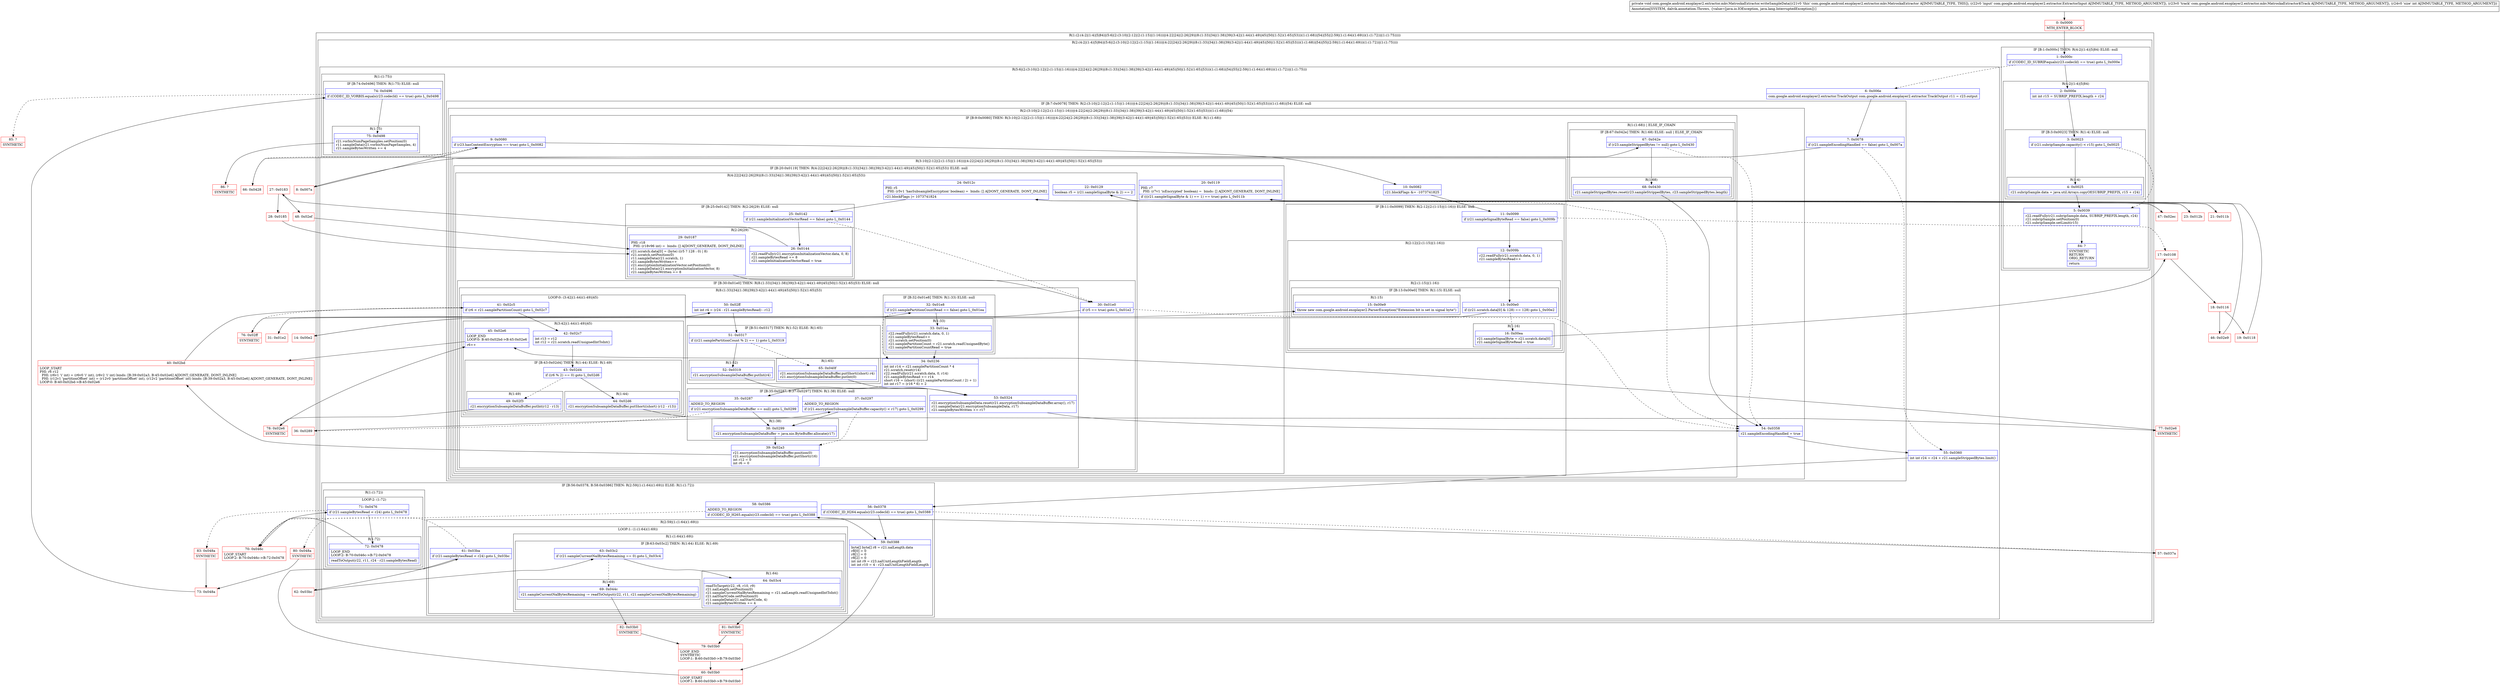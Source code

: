 digraph "CFG forcom.google.android.exoplayer2.extractor.mkv.MatroskaExtractor.writeSampleData(Lcom\/google\/android\/exoplayer2\/extractor\/ExtractorInput;Lcom\/google\/android\/exoplayer2\/extractor\/mkv\/MatroskaExtractor$Track;I)V" {
subgraph cluster_Region_1891183966 {
label = "R(1:(2:(4:2|(1:4)|5|84)|(5:6|(2:(3:10|(2:12|(2:(1:15)|(1:16)))|(4:22|24|(2:26|29)|(8:(1:33)|34|(1:38)|39|(3:42|(1:44)(1:49)|45)|50|(1:52)(1:65)|53)))(1:(1:68))|54)|55|(2:59|(1:(1:64)(1:69)))(1:(1:72))|(1:(1:75)))))";
node [shape=record,color=blue];
subgraph cluster_Region_1652751479 {
label = "R(2:(4:2|(1:4)|5|84)|(5:6|(2:(3:10|(2:12|(2:(1:15)|(1:16)))|(4:22|24|(2:26|29)|(8:(1:33)|34|(1:38)|39|(3:42|(1:44)(1:49)|45)|50|(1:52)(1:65)|53)))(1:(1:68))|54)|55|(2:59|(1:(1:64)(1:69)))(1:(1:72))|(1:(1:75))))";
node [shape=record,color=blue];
subgraph cluster_IfRegion_61003752 {
label = "IF [B:1:0x000c] THEN: R(4:2|(1:4)|5|84) ELSE: null";
node [shape=record,color=blue];
Node_1 [shape=record,label="{1\:\ 0x000c|if (CODEC_ID_SUBRIP.equals(r23.codecId) == true) goto L_0x000e\l}"];
subgraph cluster_Region_1605445372 {
label = "R(4:2|(1:4)|5|84)";
node [shape=record,color=blue];
Node_2 [shape=record,label="{2\:\ 0x000e|int int r15 = SUBRIP_PREFIX.length + r24\l}"];
subgraph cluster_IfRegion_1870808110 {
label = "IF [B:3:0x0023] THEN: R(1:4) ELSE: null";
node [shape=record,color=blue];
Node_3 [shape=record,label="{3\:\ 0x0023|if (r21.subripSample.capacity() \< r15) goto L_0x0025\l}"];
subgraph cluster_Region_1029082681 {
label = "R(1:4)";
node [shape=record,color=blue];
Node_4 [shape=record,label="{4\:\ 0x0025|r21.subripSample.data = java.util.Arrays.copyOf(SUBRIP_PREFIX, r15 + r24)\l}"];
}
}
Node_5 [shape=record,label="{5\:\ 0x0039|r22.readFully(r21.subripSample.data, SUBRIP_PREFIX.length, r24)\lr21.subripSample.setPosition(0)\lr21.subripSample.setLimit(r15)\l}"];
Node_84 [shape=record,label="{84\:\ ?|SYNTHETIC\lRETURN\lORIG_RETURN\l|return\l}"];
}
}
subgraph cluster_Region_685700298 {
label = "R(5:6|(2:(3:10|(2:12|(2:(1:15)|(1:16)))|(4:22|24|(2:26|29)|(8:(1:33)|34|(1:38)|39|(3:42|(1:44)(1:49)|45)|50|(1:52)(1:65)|53)))(1:(1:68))|54)|55|(2:59|(1:(1:64)(1:69)))(1:(1:72))|(1:(1:75)))";
node [shape=record,color=blue];
Node_6 [shape=record,label="{6\:\ 0x006e|com.google.android.exoplayer2.extractor.TrackOutput com.google.android.exoplayer2.extractor.TrackOutput r11 = r23.output\l}"];
subgraph cluster_IfRegion_867539598 {
label = "IF [B:7:0x0078] THEN: R(2:(3:10|(2:12|(2:(1:15)|(1:16)))|(4:22|24|(2:26|29)|(8:(1:33)|34|(1:38)|39|(3:42|(1:44)(1:49)|45)|50|(1:52)(1:65)|53)))(1:(1:68))|54) ELSE: null";
node [shape=record,color=blue];
Node_7 [shape=record,label="{7\:\ 0x0078|if (r21.sampleEncodingHandled == false) goto L_0x007a\l}"];
subgraph cluster_Region_174031483 {
label = "R(2:(3:10|(2:12|(2:(1:15)|(1:16)))|(4:22|24|(2:26|29)|(8:(1:33)|34|(1:38)|39|(3:42|(1:44)(1:49)|45)|50|(1:52)(1:65)|53)))(1:(1:68))|54)";
node [shape=record,color=blue];
subgraph cluster_IfRegion_2135668227 {
label = "IF [B:9:0x0080] THEN: R(3:10|(2:12|(2:(1:15)|(1:16)))|(4:22|24|(2:26|29)|(8:(1:33)|34|(1:38)|39|(3:42|(1:44)(1:49)|45)|50|(1:52)(1:65)|53))) ELSE: R(1:(1:68))";
node [shape=record,color=blue];
Node_9 [shape=record,label="{9\:\ 0x0080|if (r23.hasContentEncryption == true) goto L_0x0082\l}"];
subgraph cluster_Region_1782784917 {
label = "R(3:10|(2:12|(2:(1:15)|(1:16)))|(4:22|24|(2:26|29)|(8:(1:33)|34|(1:38)|39|(3:42|(1:44)(1:49)|45)|50|(1:52)(1:65)|53)))";
node [shape=record,color=blue];
Node_10 [shape=record,label="{10\:\ 0x0082|r21.blockFlags &= \-1073741825\l}"];
subgraph cluster_IfRegion_1966978489 {
label = "IF [B:11:0x0099] THEN: R(2:12|(2:(1:15)|(1:16))) ELSE: null";
node [shape=record,color=blue];
Node_11 [shape=record,label="{11\:\ 0x0099|if (r21.sampleSignalByteRead == false) goto L_0x009b\l}"];
subgraph cluster_Region_50838847 {
label = "R(2:12|(2:(1:15)|(1:16)))";
node [shape=record,color=blue];
Node_12 [shape=record,label="{12\:\ 0x009b|r22.readFully(r21.scratch.data, 0, 1)\lr21.sampleBytesRead++\l}"];
subgraph cluster_Region_559872242 {
label = "R(2:(1:15)|(1:16))";
node [shape=record,color=blue];
subgraph cluster_IfRegion_1391601863 {
label = "IF [B:13:0x00e0] THEN: R(1:15) ELSE: null";
node [shape=record,color=blue];
Node_13 [shape=record,label="{13\:\ 0x00e0|if ((r21.scratch.data[0] & 128) == 128) goto L_0x00e2\l}"];
subgraph cluster_Region_1249566557 {
label = "R(1:15)";
node [shape=record,color=blue];
Node_15 [shape=record,label="{15\:\ 0x00e9|throw new com.google.android.exoplayer2.ParserException(\"Extension bit is set in signal byte\")\l}"];
}
}
subgraph cluster_Region_1948937576 {
label = "R(1:16)";
node [shape=record,color=blue];
Node_16 [shape=record,label="{16\:\ 0x00ea|r21.sampleSignalByte = r21.scratch.data[0]\lr21.sampleSignalByteRead = true\l}"];
}
}
}
}
subgraph cluster_IfRegion_577081975 {
label = "IF [B:20:0x0119] THEN: R(4:22|24|(2:26|29)|(8:(1:33)|34|(1:38)|39|(3:42|(1:44)(1:49)|45)|50|(1:52)(1:65)|53)) ELSE: null";
node [shape=record,color=blue];
Node_20 [shape=record,label="{20\:\ 0x0119|PHI: r7 \l  PHI: (r7v1 'isEncrypted' boolean) =  binds: [] A[DONT_GENERATE, DONT_INLINE]\l|if (((r21.sampleSignalByte & 1) == 1) == true) goto L_0x011b\l}"];
subgraph cluster_Region_651719867 {
label = "R(4:22|24|(2:26|29)|(8:(1:33)|34|(1:38)|39|(3:42|(1:44)(1:49)|45)|50|(1:52)(1:65)|53))";
node [shape=record,color=blue];
Node_22 [shape=record,label="{22\:\ 0x0129|boolean r5 = (r21.sampleSignalByte & 2) == 2\l}"];
Node_24 [shape=record,label="{24\:\ 0x012c|PHI: r5 \l  PHI: (r5v1 'hasSubsampleEncryption' boolean) =  binds: [] A[DONT_GENERATE, DONT_INLINE]\l|r21.blockFlags \|= 1073741824\l}"];
subgraph cluster_IfRegion_1636967148 {
label = "IF [B:25:0x0142] THEN: R(2:26|29) ELSE: null";
node [shape=record,color=blue];
Node_25 [shape=record,label="{25\:\ 0x0142|if (r21.sampleInitializationVectorRead == false) goto L_0x0144\l}"];
subgraph cluster_Region_891276643 {
label = "R(2:26|29)";
node [shape=record,color=blue];
Node_26 [shape=record,label="{26\:\ 0x0144|r22.readFully(r21.encryptionInitializationVector.data, 0, 8)\lr21.sampleBytesRead += 8\lr21.sampleInitializationVectorRead = true\l}"];
Node_29 [shape=record,label="{29\:\ 0x0187|PHI: r18 \l  PHI: (r18v96 int) =  binds: [] A[DONT_GENERATE, DONT_INLINE]\l|r21.scratch.data[0] = (byte) ((r5 ? 128 : 0) \| 8)\lr21.scratch.setPosition(0)\lr11.sampleData(r21.scratch, 1)\lr21.sampleBytesWritten++\lr21.encryptionInitializationVector.setPosition(0)\lr11.sampleData(r21.encryptionInitializationVector, 8)\lr21.sampleBytesWritten += 8\l}"];
}
}
subgraph cluster_IfRegion_1591547620 {
label = "IF [B:30:0x01e0] THEN: R(8:(1:33)|34|(1:38)|39|(3:42|(1:44)(1:49)|45)|50|(1:52)(1:65)|53) ELSE: null";
node [shape=record,color=blue];
Node_30 [shape=record,label="{30\:\ 0x01e0|if (r5 == true) goto L_0x01e2\l}"];
subgraph cluster_Region_1370756422 {
label = "R(8:(1:33)|34|(1:38)|39|(3:42|(1:44)(1:49)|45)|50|(1:52)(1:65)|53)";
node [shape=record,color=blue];
subgraph cluster_IfRegion_2098104756 {
label = "IF [B:32:0x01e8] THEN: R(1:33) ELSE: null";
node [shape=record,color=blue];
Node_32 [shape=record,label="{32\:\ 0x01e8|if (r21.samplePartitionCountRead == false) goto L_0x01ea\l}"];
subgraph cluster_Region_1516829264 {
label = "R(1:33)";
node [shape=record,color=blue];
Node_33 [shape=record,label="{33\:\ 0x01ea|r22.readFully(r21.scratch.data, 0, 1)\lr21.sampleBytesRead++\lr21.scratch.setPosition(0)\lr21.samplePartitionCount = r21.scratch.readUnsignedByte()\lr21.samplePartitionCountRead = true\l}"];
}
}
Node_34 [shape=record,label="{34\:\ 0x0236|int int r14 = r21.samplePartitionCount * 4\lr21.scratch.reset(r14)\lr22.readFully(r21.scratch.data, 0, r14)\lr21.sampleBytesRead += r14\lshort r16 = (short) ((r21.samplePartitionCount \/ 2) + 1)\lint int r17 = (r16 * 6) + 2\l}"];
subgraph cluster_IfRegion_662800362 {
label = "IF [B:35:0x0287, B:37:0x0297] THEN: R(1:38) ELSE: null";
node [shape=record,color=blue];
Node_35 [shape=record,label="{35\:\ 0x0287|ADDED_TO_REGION\l|if (r21.encryptionSubsampleDataBuffer == null) goto L_0x0299\l}"];
Node_37 [shape=record,label="{37\:\ 0x0297|ADDED_TO_REGION\l|if (r21.encryptionSubsampleDataBuffer.capacity() \< r17) goto L_0x0299\l}"];
subgraph cluster_Region_1741962771 {
label = "R(1:38)";
node [shape=record,color=blue];
Node_38 [shape=record,label="{38\:\ 0x0299|r21.encryptionSubsampleDataBuffer = java.nio.ByteBuffer.allocate(r17)\l}"];
}
}
Node_39 [shape=record,label="{39\:\ 0x02a3|r21.encryptionSubsampleDataBuffer.position(0)\lr21.encryptionSubsampleDataBuffer.putShort(r16)\lint r12 = 0\lint r6 = 0\l}"];
subgraph cluster_LoopRegion_1508331919 {
label = "LOOP:0: (3:42|(1:44)(1:49)|45)";
node [shape=record,color=blue];
Node_41 [shape=record,label="{41\:\ 0x02c5|if (r6 \< r21.samplePartitionCount) goto L_0x02c7\l}"];
subgraph cluster_Region_46982142 {
label = "R(3:42|(1:44)(1:49)|45)";
node [shape=record,color=blue];
Node_42 [shape=record,label="{42\:\ 0x02c7|int r13 = r12\lint r12 = r21.scratch.readUnsignedIntToInt()\l}"];
subgraph cluster_IfRegion_1011976798 {
label = "IF [B:43:0x02d4] THEN: R(1:44) ELSE: R(1:49)";
node [shape=record,color=blue];
Node_43 [shape=record,label="{43\:\ 0x02d4|if ((r6 % 2) == 0) goto L_0x02d6\l}"];
subgraph cluster_Region_881901429 {
label = "R(1:44)";
node [shape=record,color=blue];
Node_44 [shape=record,label="{44\:\ 0x02d6|r21.encryptionSubsampleDataBuffer.putShort((short) (r12 \- r13))\l}"];
}
subgraph cluster_Region_520474842 {
label = "R(1:49)";
node [shape=record,color=blue];
Node_49 [shape=record,label="{49\:\ 0x02f3|r21.encryptionSubsampleDataBuffer.putInt(r12 \- r13)\l}"];
}
}
Node_45 [shape=record,label="{45\:\ 0x02e6|LOOP_END\lLOOP:0: B:40:0x02bd\-\>B:45:0x02e6\l|r6++\l}"];
}
}
Node_50 [shape=record,label="{50\:\ 0x02ff|int int r4 = (r24 \- r21.sampleBytesRead) \- r12\l}"];
subgraph cluster_IfRegion_1410350400 {
label = "IF [B:51:0x0317] THEN: R(1:52) ELSE: R(1:65)";
node [shape=record,color=blue];
Node_51 [shape=record,label="{51\:\ 0x0317|if ((r21.samplePartitionCount % 2) == 1) goto L_0x0319\l}"];
subgraph cluster_Region_227271094 {
label = "R(1:52)";
node [shape=record,color=blue];
Node_52 [shape=record,label="{52\:\ 0x0319|r21.encryptionSubsampleDataBuffer.putInt(r4)\l}"];
}
subgraph cluster_Region_1010394077 {
label = "R(1:65)";
node [shape=record,color=blue];
Node_65 [shape=record,label="{65\:\ 0x040f|r21.encryptionSubsampleDataBuffer.putShort((short) r4)\lr21.encryptionSubsampleDataBuffer.putInt(0)\l}"];
}
}
Node_53 [shape=record,label="{53\:\ 0x0324|r21.encryptionSubsampleData.reset(r21.encryptionSubsampleDataBuffer.array(), r17)\lr11.sampleData(r21.encryptionSubsampleData, r17)\lr21.sampleBytesWritten += r17\l}"];
}
}
}
}
}
subgraph cluster_Region_619049068 {
label = "R(1:(1:68)) | ELSE_IF_CHAIN\l";
node [shape=record,color=blue];
subgraph cluster_IfRegion_758095469 {
label = "IF [B:67:0x042e] THEN: R(1:68) ELSE: null | ELSE_IF_CHAIN\l";
node [shape=record,color=blue];
Node_67 [shape=record,label="{67\:\ 0x042e|if (r23.sampleStrippedBytes != null) goto L_0x0430\l}"];
subgraph cluster_Region_805850082 {
label = "R(1:68)";
node [shape=record,color=blue];
Node_68 [shape=record,label="{68\:\ 0x0430|r21.sampleStrippedBytes.reset(r23.sampleStrippedBytes, r23.sampleStrippedBytes.length)\l}"];
}
}
}
}
Node_54 [shape=record,label="{54\:\ 0x0358|r21.sampleEncodingHandled = true\l}"];
}
}
Node_55 [shape=record,label="{55\:\ 0x0360|int int r24 = r24 + r21.sampleStrippedBytes.limit()\l}"];
subgraph cluster_IfRegion_1697090206 {
label = "IF [B:56:0x0378, B:58:0x0386] THEN: R(2:59|(1:(1:64)(1:69))) ELSE: R(1:(1:72))";
node [shape=record,color=blue];
Node_56 [shape=record,label="{56\:\ 0x0378|if (CODEC_ID_H264.equals(r23.codecId) == true) goto L_0x0388\l}"];
Node_58 [shape=record,label="{58\:\ 0x0386|ADDED_TO_REGION\l|if (CODEC_ID_H265.equals(r23.codecId) == true) goto L_0x0388\l}"];
subgraph cluster_Region_1158717601 {
label = "R(2:59|(1:(1:64)(1:69)))";
node [shape=record,color=blue];
Node_59 [shape=record,label="{59\:\ 0x0388|byte[] byte[] r8 = r21.nalLength.data\lr8[0] = 0\lr8[1] = 0\lr8[2] = 0\lint int r9 = r23.nalUnitLengthFieldLength\lint int r10 = 4 \- r23.nalUnitLengthFieldLength\l}"];
subgraph cluster_LoopRegion_1944155023 {
label = "LOOP:1: (1:(1:64)(1:69))";
node [shape=record,color=blue];
Node_61 [shape=record,label="{61\:\ 0x03ba|if (r21.sampleBytesRead \< r24) goto L_0x03bc\l}"];
subgraph cluster_Region_1850368198 {
label = "R(1:(1:64)(1:69))";
node [shape=record,color=blue];
subgraph cluster_IfRegion_1061640084 {
label = "IF [B:63:0x03c2] THEN: R(1:64) ELSE: R(1:69)";
node [shape=record,color=blue];
Node_63 [shape=record,label="{63\:\ 0x03c2|if (r21.sampleCurrentNalBytesRemaining == 0) goto L_0x03c4\l}"];
subgraph cluster_Region_706921799 {
label = "R(1:64)";
node [shape=record,color=blue];
Node_64 [shape=record,label="{64\:\ 0x03c4|readToTarget(r22, r8, r10, r9)\lr21.nalLength.setPosition(0)\lr21.sampleCurrentNalBytesRemaining = r21.nalLength.readUnsignedIntToInt()\lr21.nalStartCode.setPosition(0)\lr11.sampleData(r21.nalStartCode, 4)\lr21.sampleBytesWritten += 4\l}"];
}
subgraph cluster_Region_1971653741 {
label = "R(1:69)";
node [shape=record,color=blue];
Node_69 [shape=record,label="{69\:\ 0x044c|r21.sampleCurrentNalBytesRemaining \-= readToOutput(r22, r11, r21.sampleCurrentNalBytesRemaining)\l}"];
}
}
}
}
}
subgraph cluster_Region_1298291909 {
label = "R(1:(1:72))";
node [shape=record,color=blue];
subgraph cluster_LoopRegion_777715706 {
label = "LOOP:2: (1:72)";
node [shape=record,color=blue];
Node_71 [shape=record,label="{71\:\ 0x0476|if (r21.sampleBytesRead \< r24) goto L_0x0478\l}"];
subgraph cluster_Region_1052418923 {
label = "R(1:72)";
node [shape=record,color=blue];
Node_72 [shape=record,label="{72\:\ 0x0478|LOOP_END\lLOOP:2: B:70:0x046c\-\>B:72:0x0478\l|readToOutput(r22, r11, r24 \- r21.sampleBytesRead)\l}"];
}
}
}
}
subgraph cluster_Region_348675213 {
label = "R(1:(1:75))";
node [shape=record,color=blue];
subgraph cluster_IfRegion_691622530 {
label = "IF [B:74:0x0496] THEN: R(1:75) ELSE: null";
node [shape=record,color=blue];
Node_74 [shape=record,label="{74\:\ 0x0496|if (CODEC_ID_VORBIS.equals(r23.codecId) == true) goto L_0x0498\l}"];
subgraph cluster_Region_1331011551 {
label = "R(1:75)";
node [shape=record,color=blue];
Node_75 [shape=record,label="{75\:\ 0x0498|r21.vorbisNumPageSamples.setPosition(0)\lr11.sampleData(r21.vorbisNumPageSamples, 4)\lr21.sampleBytesWritten += 4\l}"];
}
}
}
}
}
}
Node_0 [shape=record,color=red,label="{0\:\ 0x0000|MTH_ENTER_BLOCK\l}"];
Node_8 [shape=record,color=red,label="{8\:\ 0x007a}"];
Node_14 [shape=record,color=red,label="{14\:\ 0x00e2}"];
Node_17 [shape=record,color=red,label="{17\:\ 0x0108}"];
Node_18 [shape=record,color=red,label="{18\:\ 0x0116}"];
Node_19 [shape=record,color=red,label="{19\:\ 0x0118}"];
Node_21 [shape=record,color=red,label="{21\:\ 0x011b}"];
Node_23 [shape=record,color=red,label="{23\:\ 0x012b}"];
Node_27 [shape=record,color=red,label="{27\:\ 0x0183}"];
Node_28 [shape=record,color=red,label="{28\:\ 0x0185}"];
Node_31 [shape=record,color=red,label="{31\:\ 0x01e2}"];
Node_36 [shape=record,color=red,label="{36\:\ 0x0289}"];
Node_40 [shape=record,color=red,label="{40\:\ 0x02bd|LOOP_START\lPHI: r6 r12 \l  PHI: (r6v1 'i' int) = (r6v0 'i' int), (r6v2 'i' int) binds: [B:39:0x02a3, B:45:0x02e6] A[DONT_GENERATE, DONT_INLINE]\l  PHI: (r12v1 'partitionOffset' int) = (r12v0 'partitionOffset' int), (r12v2 'partitionOffset' int) binds: [B:39:0x02a3, B:45:0x02e6] A[DONT_GENERATE, DONT_INLINE]\lLOOP:0: B:40:0x02bd\-\>B:45:0x02e6\l}"];
Node_46 [shape=record,color=red,label="{46\:\ 0x02e9}"];
Node_47 [shape=record,color=red,label="{47\:\ 0x02ec}"];
Node_48 [shape=record,color=red,label="{48\:\ 0x02ef}"];
Node_57 [shape=record,color=red,label="{57\:\ 0x037a}"];
Node_60 [shape=record,color=red,label="{60\:\ 0x03b0|LOOP_START\lLOOP:1: B:60:0x03b0\-\>B:79:0x03b0\l}"];
Node_62 [shape=record,color=red,label="{62\:\ 0x03bc}"];
Node_66 [shape=record,color=red,label="{66\:\ 0x0428}"];
Node_70 [shape=record,color=red,label="{70\:\ 0x046c|LOOP_START\lLOOP:2: B:70:0x046c\-\>B:72:0x0478\l}"];
Node_73 [shape=record,color=red,label="{73\:\ 0x048a}"];
Node_76 [shape=record,color=red,label="{76\:\ 0x02ff|SYNTHETIC\l}"];
Node_77 [shape=record,color=red,label="{77\:\ 0x02e6|SYNTHETIC\l}"];
Node_78 [shape=record,color=red,label="{78\:\ 0x02e6|SYNTHETIC\l}"];
Node_79 [shape=record,color=red,label="{79\:\ 0x03b0|LOOP_END\lSYNTHETIC\lLOOP:1: B:60:0x03b0\-\>B:79:0x03b0\l}"];
Node_80 [shape=record,color=red,label="{80\:\ 0x048a|SYNTHETIC\l}"];
Node_81 [shape=record,color=red,label="{81\:\ 0x03b0|SYNTHETIC\l}"];
Node_82 [shape=record,color=red,label="{82\:\ 0x03b0|SYNTHETIC\l}"];
Node_83 [shape=record,color=red,label="{83\:\ 0x048a|SYNTHETIC\l}"];
Node_85 [shape=record,color=red,label="{85\:\ ?|SYNTHETIC\l}"];
Node_86 [shape=record,color=red,label="{86\:\ ?|SYNTHETIC\l}"];
MethodNode[shape=record,label="{private void com.google.android.exoplayer2.extractor.mkv.MatroskaExtractor.writeSampleData((r21v0 'this' com.google.android.exoplayer2.extractor.mkv.MatroskaExtractor A[IMMUTABLE_TYPE, THIS]), (r22v0 'input' com.google.android.exoplayer2.extractor.ExtractorInput A[IMMUTABLE_TYPE, METHOD_ARGUMENT]), (r23v0 'track' com.google.android.exoplayer2.extractor.mkv.MatroskaExtractor$Track A[IMMUTABLE_TYPE, METHOD_ARGUMENT]), (r24v0 'size' int A[IMMUTABLE_TYPE, METHOD_ARGUMENT]))  | Annotation[SYSTEM, dalvik.annotation.Throws, \{value=[java.io.IOException, java.lang.InterruptedException]\}]\l}"];
MethodNode -> Node_0;
Node_1 -> Node_2;
Node_1 -> Node_6[style=dashed];
Node_2 -> Node_3;
Node_3 -> Node_4;
Node_3 -> Node_5[style=dashed];
Node_4 -> Node_5;
Node_5 -> Node_84;
Node_6 -> Node_7;
Node_7 -> Node_8;
Node_7 -> Node_55[style=dashed];
Node_9 -> Node_10;
Node_9 -> Node_66[style=dashed];
Node_10 -> Node_11;
Node_11 -> Node_12;
Node_11 -> Node_17[style=dashed];
Node_12 -> Node_13;
Node_13 -> Node_14;
Node_13 -> Node_16[style=dashed];
Node_16 -> Node_17;
Node_20 -> Node_21;
Node_20 -> Node_54[style=dashed];
Node_22 -> Node_23;
Node_22 -> Node_47;
Node_24 -> Node_25;
Node_25 -> Node_26;
Node_25 -> Node_30[style=dashed];
Node_26 -> Node_27;
Node_29 -> Node_30;
Node_30 -> Node_31;
Node_30 -> Node_54[style=dashed];
Node_32 -> Node_33;
Node_32 -> Node_34[style=dashed];
Node_33 -> Node_34;
Node_34 -> Node_35;
Node_35 -> Node_36[style=dashed];
Node_35 -> Node_38;
Node_37 -> Node_38;
Node_37 -> Node_39[style=dashed];
Node_38 -> Node_39;
Node_39 -> Node_40;
Node_41 -> Node_42;
Node_41 -> Node_76[style=dashed];
Node_42 -> Node_43;
Node_43 -> Node_44;
Node_43 -> Node_49[style=dashed];
Node_44 -> Node_77;
Node_49 -> Node_78;
Node_45 -> Node_40;
Node_50 -> Node_51;
Node_51 -> Node_52;
Node_51 -> Node_65[style=dashed];
Node_52 -> Node_53;
Node_65 -> Node_53;
Node_53 -> Node_54;
Node_67 -> Node_54[style=dashed];
Node_67 -> Node_68;
Node_68 -> Node_54;
Node_54 -> Node_55;
Node_55 -> Node_56;
Node_56 -> Node_57[style=dashed];
Node_56 -> Node_59;
Node_58 -> Node_59;
Node_58 -> Node_70[style=dashed];
Node_59 -> Node_60;
Node_61 -> Node_62;
Node_61 -> Node_80[style=dashed];
Node_63 -> Node_64;
Node_63 -> Node_69[style=dashed];
Node_64 -> Node_81;
Node_69 -> Node_82;
Node_71 -> Node_72;
Node_71 -> Node_83[style=dashed];
Node_72 -> Node_70;
Node_74 -> Node_75;
Node_74 -> Node_85[style=dashed];
Node_75 -> Node_86;
Node_0 -> Node_1;
Node_8 -> Node_9;
Node_14 -> Node_15;
Node_17 -> Node_18;
Node_18 -> Node_19;
Node_18 -> Node_46;
Node_19 -> Node_20;
Node_21 -> Node_22;
Node_23 -> Node_24;
Node_27 -> Node_28;
Node_27 -> Node_48;
Node_28 -> Node_29;
Node_31 -> Node_32;
Node_36 -> Node_37;
Node_40 -> Node_41;
Node_46 -> Node_20;
Node_47 -> Node_24;
Node_48 -> Node_29;
Node_57 -> Node_58;
Node_60 -> Node_61;
Node_62 -> Node_63;
Node_66 -> Node_67;
Node_70 -> Node_71;
Node_73 -> Node_74;
Node_76 -> Node_50;
Node_77 -> Node_45;
Node_78 -> Node_45;
Node_79 -> Node_60;
Node_80 -> Node_73;
Node_81 -> Node_79;
Node_82 -> Node_79;
Node_83 -> Node_73;
}

